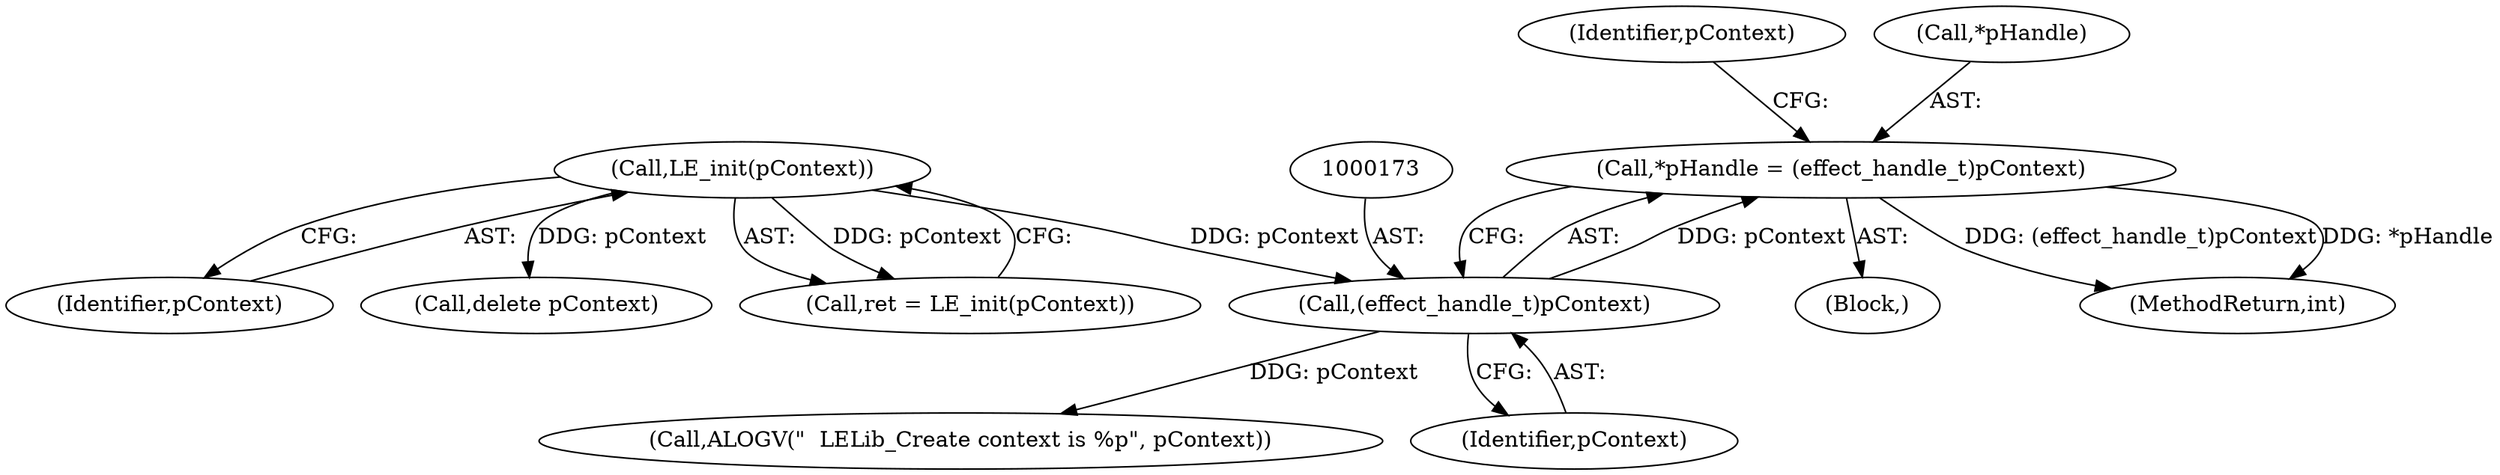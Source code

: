 digraph "0_Android_aeea52da00d210587fb3ed895de3d5f2e0264c88_2@pointer" {
"1000169" [label="(Call,*pHandle = (effect_handle_t)pContext)"];
"1000172" [label="(Call,(effect_handle_t)pContext)"];
"1000156" [label="(Call,LE_init(pContext))"];
"1000172" [label="(Call,(effect_handle_t)pContext)"];
"1000105" [label="(Block,)"];
"1000177" [label="(Identifier,pContext)"];
"1000185" [label="(MethodReturn,int)"];
"1000157" [label="(Identifier,pContext)"];
"1000165" [label="(Call,delete pContext)"];
"1000180" [label="(Call,ALOGV(\"  LELib_Create context is %p\", pContext))"];
"1000154" [label="(Call,ret = LE_init(pContext))"];
"1000169" [label="(Call,*pHandle = (effect_handle_t)pContext)"];
"1000170" [label="(Call,*pHandle)"];
"1000174" [label="(Identifier,pContext)"];
"1000156" [label="(Call,LE_init(pContext))"];
"1000169" -> "1000105"  [label="AST: "];
"1000169" -> "1000172"  [label="CFG: "];
"1000170" -> "1000169"  [label="AST: "];
"1000172" -> "1000169"  [label="AST: "];
"1000177" -> "1000169"  [label="CFG: "];
"1000169" -> "1000185"  [label="DDG: (effect_handle_t)pContext"];
"1000169" -> "1000185"  [label="DDG: *pHandle"];
"1000172" -> "1000169"  [label="DDG: pContext"];
"1000172" -> "1000174"  [label="CFG: "];
"1000173" -> "1000172"  [label="AST: "];
"1000174" -> "1000172"  [label="AST: "];
"1000156" -> "1000172"  [label="DDG: pContext"];
"1000172" -> "1000180"  [label="DDG: pContext"];
"1000156" -> "1000154"  [label="AST: "];
"1000156" -> "1000157"  [label="CFG: "];
"1000157" -> "1000156"  [label="AST: "];
"1000154" -> "1000156"  [label="CFG: "];
"1000156" -> "1000154"  [label="DDG: pContext"];
"1000156" -> "1000165"  [label="DDG: pContext"];
}
